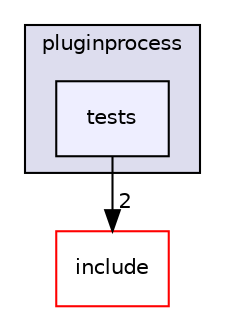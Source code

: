 digraph "tests" {
  compound=true
  node [ fontsize="10", fontname="Helvetica"];
  edge [ labelfontsize="10", labelfontname="Helvetica"];
  subgraph clusterdir_50ba3f1b5541e9cc2f26972d95766272 {
    graph [ bgcolor="#ddddee", pencolor="black", label="pluginprocess" fontname="Helvetica", fontsize="10", URL="dir_50ba3f1b5541e9cc2f26972d95766272.html"]
  dir_1f849f7896172f3bb5f3c35e834f3108 [shape=box, label="tests", style="filled", fillcolor="#eeeeff", pencolor="black", URL="dir_1f849f7896172f3bb5f3c35e834f3108.html"];
  }
  dir_b0856f6b0d80ccb263b2f415c91f9e17 [shape=box label="include" fillcolor="white" style="filled" color="red" URL="dir_b0856f6b0d80ccb263b2f415c91f9e17.html"];
  dir_1f849f7896172f3bb5f3c35e834f3108->dir_b0856f6b0d80ccb263b2f415c91f9e17 [headlabel="2", labeldistance=1.5 headhref="dir_000165_000031.html"];
}
